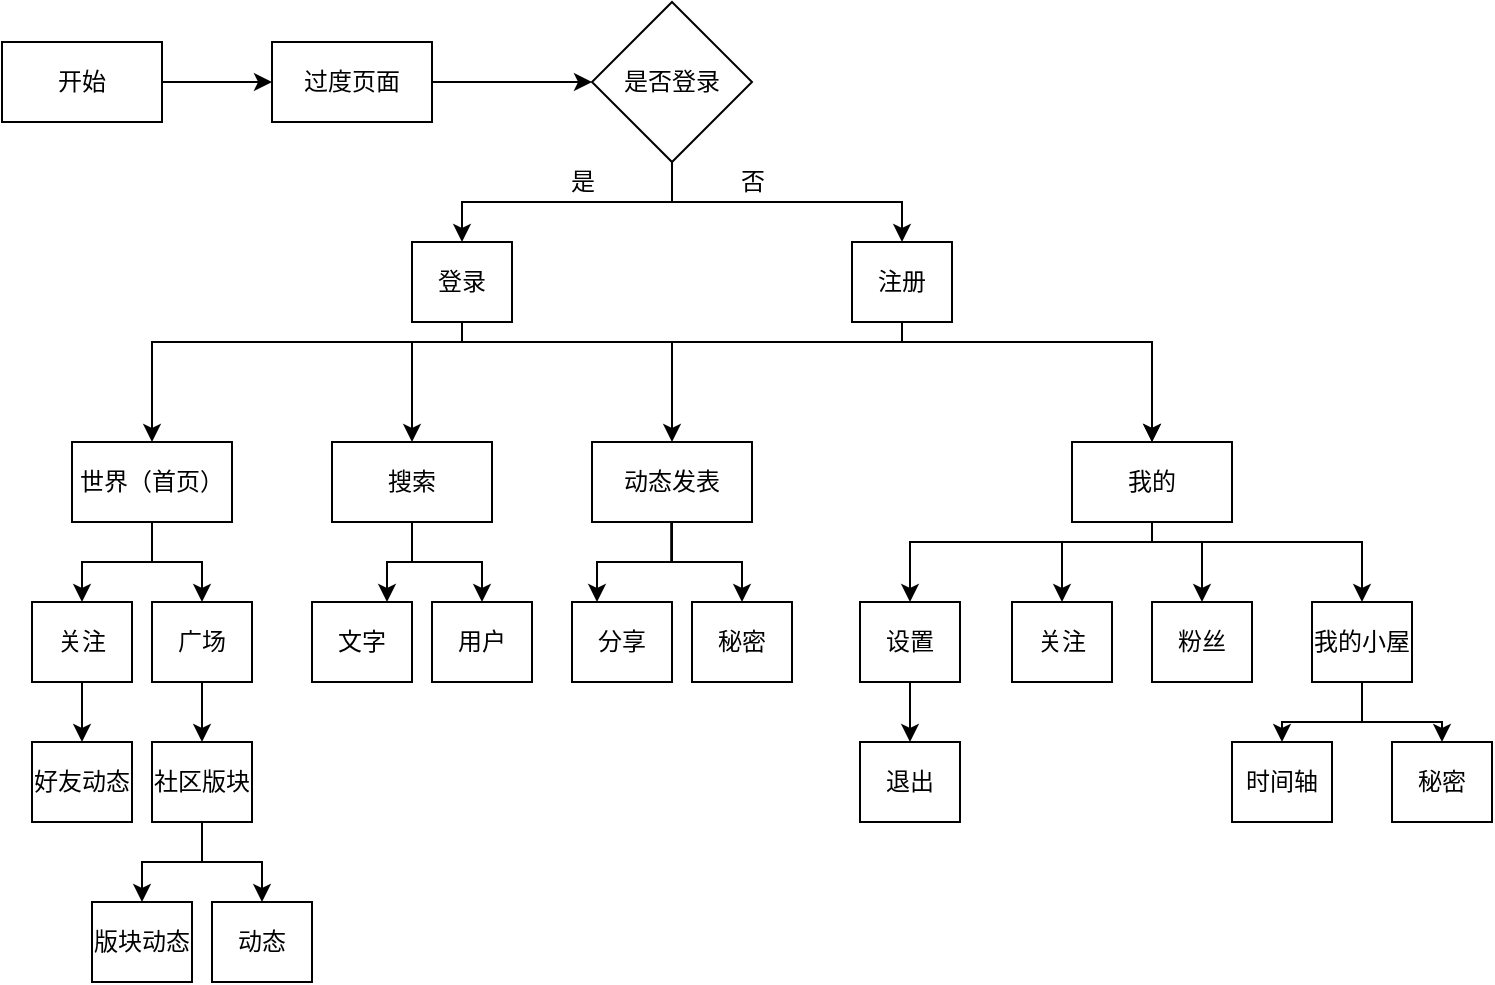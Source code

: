 <mxfile version="12.9.10" type="github" pages="2">
  <diagram id="9JHG0YwPGLlp4J_sVx6B" name="Page-1">
    <mxGraphModel dx="880" dy="577" grid="1" gridSize="10" guides="1" tooltips="1" connect="1" arrows="1" fold="1" page="1" pageScale="1" pageWidth="827" pageHeight="1169" math="0" shadow="0">
      <root>
        <mxCell id="0" />
        <mxCell id="1" parent="0" />
        <mxCell id="_EF181qJnlzV5lathquv-7" style="edgeStyle=orthogonalEdgeStyle;rounded=0;orthogonalLoop=1;jettySize=auto;html=1;entryX=0.75;entryY=0;entryDx=0;entryDy=0;" edge="1" parent="1" source="7LcBtZxE-Kfw0sb23pDX-1" target="7LcBtZxE-Kfw0sb23pDX-15">
          <mxGeometry relative="1" as="geometry" />
        </mxCell>
        <mxCell id="_EF181qJnlzV5lathquv-39" style="edgeStyle=orthogonalEdgeStyle;rounded=0;orthogonalLoop=1;jettySize=auto;html=1;entryX=0.5;entryY=0;entryDx=0;entryDy=0;" edge="1" parent="1" source="7LcBtZxE-Kfw0sb23pDX-1" target="7LcBtZxE-Kfw0sb23pDX-13">
          <mxGeometry relative="1" as="geometry" />
        </mxCell>
        <mxCell id="7LcBtZxE-Kfw0sb23pDX-1" value="搜索" style="rounded=0;whiteSpace=wrap;html=1;" parent="1" vertex="1">
          <mxGeometry x="180" y="350" width="80" height="40" as="geometry" />
        </mxCell>
        <mxCell id="_EF181qJnlzV5lathquv-29" style="edgeStyle=orthogonalEdgeStyle;rounded=0;orthogonalLoop=1;jettySize=auto;html=1;entryX=0.5;entryY=0;entryDx=0;entryDy=0;" edge="1" parent="1" source="7LcBtZxE-Kfw0sb23pDX-2" target="7LcBtZxE-Kfw0sb23pDX-5">
          <mxGeometry relative="1" as="geometry">
            <Array as="points">
              <mxPoint x="90" y="410" />
              <mxPoint x="55" y="410" />
            </Array>
          </mxGeometry>
        </mxCell>
        <mxCell id="_EF181qJnlzV5lathquv-30" style="edgeStyle=orthogonalEdgeStyle;rounded=0;orthogonalLoop=1;jettySize=auto;html=1;entryX=0.5;entryY=0;entryDx=0;entryDy=0;" edge="1" parent="1" source="7LcBtZxE-Kfw0sb23pDX-2" target="7LcBtZxE-Kfw0sb23pDX-6">
          <mxGeometry relative="1" as="geometry" />
        </mxCell>
        <mxCell id="7LcBtZxE-Kfw0sb23pDX-2" value="世界（首页）" style="rounded=0;whiteSpace=wrap;html=1;" parent="1" vertex="1">
          <mxGeometry x="50" y="350" width="80" height="40" as="geometry" />
        </mxCell>
        <mxCell id="_EF181qJnlzV5lathquv-8" style="edgeStyle=orthogonalEdgeStyle;rounded=0;orthogonalLoop=1;jettySize=auto;html=1;entryX=0.25;entryY=0;entryDx=0;entryDy=0;" edge="1" parent="1" source="7LcBtZxE-Kfw0sb23pDX-3" target="7LcBtZxE-Kfw0sb23pDX-18">
          <mxGeometry relative="1" as="geometry" />
        </mxCell>
        <mxCell id="_EF181qJnlzV5lathquv-40" style="edgeStyle=orthogonalEdgeStyle;rounded=0;orthogonalLoop=1;jettySize=auto;html=1;entryX=0.5;entryY=0;entryDx=0;entryDy=0;" edge="1" parent="1" source="7LcBtZxE-Kfw0sb23pDX-3" target="7LcBtZxE-Kfw0sb23pDX-23">
          <mxGeometry relative="1" as="geometry" />
        </mxCell>
        <mxCell id="7LcBtZxE-Kfw0sb23pDX-3" value="动态发表" style="rounded=0;whiteSpace=wrap;html=1;" parent="1" vertex="1">
          <mxGeometry x="310" y="350" width="80" height="40" as="geometry" />
        </mxCell>
        <mxCell id="_EF181qJnlzV5lathquv-41" style="edgeStyle=orthogonalEdgeStyle;rounded=0;orthogonalLoop=1;jettySize=auto;html=1;entryX=0.5;entryY=0;entryDx=0;entryDy=0;" edge="1" parent="1" source="7LcBtZxE-Kfw0sb23pDX-4" target="7LcBtZxE-Kfw0sb23pDX-25">
          <mxGeometry relative="1" as="geometry">
            <Array as="points">
              <mxPoint x="590" y="400" />
              <mxPoint x="469" y="400" />
            </Array>
          </mxGeometry>
        </mxCell>
        <mxCell id="_EF181qJnlzV5lathquv-42" style="edgeStyle=orthogonalEdgeStyle;rounded=0;orthogonalLoop=1;jettySize=auto;html=1;entryX=0.5;entryY=0;entryDx=0;entryDy=0;" edge="1" parent="1" source="7LcBtZxE-Kfw0sb23pDX-4" target="7LcBtZxE-Kfw0sb23pDX-26">
          <mxGeometry relative="1" as="geometry">
            <Array as="points">
              <mxPoint x="590" y="400" />
              <mxPoint x="545" y="400" />
            </Array>
          </mxGeometry>
        </mxCell>
        <mxCell id="_EF181qJnlzV5lathquv-43" style="edgeStyle=orthogonalEdgeStyle;rounded=0;orthogonalLoop=1;jettySize=auto;html=1;entryX=0.5;entryY=0;entryDx=0;entryDy=0;" edge="1" parent="1" source="7LcBtZxE-Kfw0sb23pDX-4" target="7LcBtZxE-Kfw0sb23pDX-29">
          <mxGeometry relative="1" as="geometry">
            <Array as="points">
              <mxPoint x="590" y="400" />
              <mxPoint x="615" y="400" />
            </Array>
          </mxGeometry>
        </mxCell>
        <mxCell id="_EF181qJnlzV5lathquv-44" style="edgeStyle=orthogonalEdgeStyle;rounded=0;orthogonalLoop=1;jettySize=auto;html=1;entryX=0.5;entryY=0;entryDx=0;entryDy=0;" edge="1" parent="1" source="7LcBtZxE-Kfw0sb23pDX-4" target="7LcBtZxE-Kfw0sb23pDX-30">
          <mxGeometry relative="1" as="geometry">
            <Array as="points">
              <mxPoint x="590" y="400" />
              <mxPoint x="695" y="400" />
            </Array>
          </mxGeometry>
        </mxCell>
        <mxCell id="7LcBtZxE-Kfw0sb23pDX-4" value="我的" style="rounded=0;whiteSpace=wrap;html=1;" parent="1" vertex="1">
          <mxGeometry x="550" y="350" width="80" height="40" as="geometry" />
        </mxCell>
        <mxCell id="_EF181qJnlzV5lathquv-35" style="edgeStyle=orthogonalEdgeStyle;rounded=0;orthogonalLoop=1;jettySize=auto;html=1;entryX=0.5;entryY=0;entryDx=0;entryDy=0;" edge="1" parent="1" source="7LcBtZxE-Kfw0sb23pDX-5" target="7LcBtZxE-Kfw0sb23pDX-9">
          <mxGeometry relative="1" as="geometry" />
        </mxCell>
        <mxCell id="7LcBtZxE-Kfw0sb23pDX-5" value="关注" style="rounded=0;whiteSpace=wrap;html=1;" parent="1" vertex="1">
          <mxGeometry x="30" y="430" width="50" height="40" as="geometry" />
        </mxCell>
        <mxCell id="_EF181qJnlzV5lathquv-36" style="edgeStyle=orthogonalEdgeStyle;rounded=0;orthogonalLoop=1;jettySize=auto;html=1;entryX=0.5;entryY=0;entryDx=0;entryDy=0;" edge="1" parent="1" source="7LcBtZxE-Kfw0sb23pDX-6" target="7LcBtZxE-Kfw0sb23pDX-11">
          <mxGeometry relative="1" as="geometry" />
        </mxCell>
        <mxCell id="7LcBtZxE-Kfw0sb23pDX-6" value="广场" style="rounded=0;whiteSpace=wrap;html=1;" parent="1" vertex="1">
          <mxGeometry x="90" y="430" width="50" height="40" as="geometry" />
        </mxCell>
        <mxCell id="7LcBtZxE-Kfw0sb23pDX-9" value="好友动态" style="rounded=0;whiteSpace=wrap;html=1;" parent="1" vertex="1">
          <mxGeometry x="30" y="500" width="50" height="40" as="geometry" />
        </mxCell>
        <mxCell id="_EF181qJnlzV5lathquv-37" style="edgeStyle=orthogonalEdgeStyle;rounded=0;orthogonalLoop=1;jettySize=auto;html=1;entryX=0.5;entryY=0;entryDx=0;entryDy=0;" edge="1" parent="1" source="7LcBtZxE-Kfw0sb23pDX-11" target="7LcBtZxE-Kfw0sb23pDX-14">
          <mxGeometry relative="1" as="geometry" />
        </mxCell>
        <mxCell id="_EF181qJnlzV5lathquv-38" style="edgeStyle=orthogonalEdgeStyle;rounded=0;orthogonalLoop=1;jettySize=auto;html=1;entryX=0.5;entryY=0;entryDx=0;entryDy=0;" edge="1" parent="1" source="7LcBtZxE-Kfw0sb23pDX-11" target="7LcBtZxE-Kfw0sb23pDX-16">
          <mxGeometry relative="1" as="geometry" />
        </mxCell>
        <mxCell id="7LcBtZxE-Kfw0sb23pDX-11" value="社区版块" style="rounded=0;whiteSpace=wrap;html=1;" parent="1" vertex="1">
          <mxGeometry x="90" y="500" width="50" height="40" as="geometry" />
        </mxCell>
        <mxCell id="7LcBtZxE-Kfw0sb23pDX-13" value="用户" style="rounded=0;whiteSpace=wrap;html=1;" parent="1" vertex="1">
          <mxGeometry x="230" y="430" width="50" height="40" as="geometry" />
        </mxCell>
        <mxCell id="7LcBtZxE-Kfw0sb23pDX-14" value="版块动态" style="rounded=0;whiteSpace=wrap;html=1;" parent="1" vertex="1">
          <mxGeometry x="60" y="580" width="50" height="40" as="geometry" />
        </mxCell>
        <mxCell id="7LcBtZxE-Kfw0sb23pDX-15" value="文字&lt;span style=&quot;font-family: monospace ; font-size: 0px&quot;&gt;%3CmxGraphModel%3E%3Croot%3E%3CmxCell%20id%3D%220%22%2F%3E%3CmxCell%20id%3D%221%22%20parent%3D%220%22%2F%3E%3CmxCell%20id%3D%222%22%20value%3D%22%E6%90%9C%E7%B4%A2%22%20style%3D%22rounded%3D0%3BwhiteSpace%3Dwrap%3Bhtml%3D1%3B%22%20vertex%3D%221%22%20parent%3D%221%22%3E%3CmxGeometry%20x%3D%22334%22%20y%3D%22410%22%20width%3D%2280%22%20height%3D%2240%22%20as%3D%22geometry%22%2F%3E%3C%2FmxCell%3E%3C%2Froot%3E%3C%2FmxGraphModel%3E&lt;/span&gt;" style="rounded=0;whiteSpace=wrap;html=1;" parent="1" vertex="1">
          <mxGeometry x="170" y="430" width="50" height="40" as="geometry" />
        </mxCell>
        <mxCell id="7LcBtZxE-Kfw0sb23pDX-16" value="动态" style="rounded=0;whiteSpace=wrap;html=1;" parent="1" vertex="1">
          <mxGeometry x="120" y="580" width="50" height="40" as="geometry" />
        </mxCell>
        <mxCell id="7LcBtZxE-Kfw0sb23pDX-18" value="分享" style="rounded=0;whiteSpace=wrap;html=1;" parent="1" vertex="1">
          <mxGeometry x="300" y="430" width="50" height="40" as="geometry" />
        </mxCell>
        <mxCell id="7LcBtZxE-Kfw0sb23pDX-23" value="秘密" style="rounded=0;whiteSpace=wrap;html=1;" parent="1" vertex="1">
          <mxGeometry x="360" y="430" width="50" height="40" as="geometry" />
        </mxCell>
        <mxCell id="_EF181qJnlzV5lathquv-49" value="" style="edgeStyle=orthogonalEdgeStyle;rounded=0;orthogonalLoop=1;jettySize=auto;html=1;" edge="1" parent="1" source="7LcBtZxE-Kfw0sb23pDX-25" target="_EF181qJnlzV5lathquv-48">
          <mxGeometry relative="1" as="geometry" />
        </mxCell>
        <mxCell id="7LcBtZxE-Kfw0sb23pDX-25" value="设置" style="rounded=0;whiteSpace=wrap;html=1;" parent="1" vertex="1">
          <mxGeometry x="444" y="430" width="50" height="40" as="geometry" />
        </mxCell>
        <mxCell id="_EF181qJnlzV5lathquv-48" value="退出" style="rounded=0;whiteSpace=wrap;html=1;" vertex="1" parent="1">
          <mxGeometry x="444" y="500" width="50" height="40" as="geometry" />
        </mxCell>
        <mxCell id="7LcBtZxE-Kfw0sb23pDX-26" value="关注" style="rounded=0;whiteSpace=wrap;html=1;" parent="1" vertex="1">
          <mxGeometry x="520" y="430" width="50" height="40" as="geometry" />
        </mxCell>
        <mxCell id="7LcBtZxE-Kfw0sb23pDX-29" value="粉丝" style="rounded=0;whiteSpace=wrap;html=1;" parent="1" vertex="1">
          <mxGeometry x="590" y="430" width="50" height="40" as="geometry" />
        </mxCell>
        <mxCell id="_EF181qJnlzV5lathquv-45" style="edgeStyle=orthogonalEdgeStyle;rounded=0;orthogonalLoop=1;jettySize=auto;html=1;entryX=0.5;entryY=0;entryDx=0;entryDy=0;" edge="1" parent="1" source="7LcBtZxE-Kfw0sb23pDX-30" target="iN-X8D-LXdJQQtMRfMe6-1">
          <mxGeometry relative="1" as="geometry" />
        </mxCell>
        <mxCell id="_EF181qJnlzV5lathquv-46" style="edgeStyle=orthogonalEdgeStyle;rounded=0;orthogonalLoop=1;jettySize=auto;html=1;entryX=0.5;entryY=0;entryDx=0;entryDy=0;" edge="1" parent="1" source="7LcBtZxE-Kfw0sb23pDX-30" target="7LcBtZxE-Kfw0sb23pDX-33">
          <mxGeometry relative="1" as="geometry" />
        </mxCell>
        <mxCell id="7LcBtZxE-Kfw0sb23pDX-30" value="我的小屋" style="rounded=0;whiteSpace=wrap;html=1;" parent="1" vertex="1">
          <mxGeometry x="670" y="430" width="50" height="40" as="geometry" />
        </mxCell>
        <mxCell id="7LcBtZxE-Kfw0sb23pDX-33" value="时间轴" style="rounded=0;whiteSpace=wrap;html=1;" parent="1" vertex="1">
          <mxGeometry x="630" y="500" width="50" height="40" as="geometry" />
        </mxCell>
        <mxCell id="iN-X8D-LXdJQQtMRfMe6-1" value="秘密&lt;br&gt;" style="rounded=0;whiteSpace=wrap;html=1;" parent="1" vertex="1">
          <mxGeometry x="710" y="500" width="50" height="40" as="geometry" />
        </mxCell>
        <mxCell id="iN-X8D-LXdJQQtMRfMe6-2" style="edgeStyle=orthogonalEdgeStyle;rounded=0;orthogonalLoop=1;jettySize=auto;html=1;exitX=0.5;exitY=1;exitDx=0;exitDy=0;" parent="1" edge="1">
          <mxGeometry relative="1" as="geometry">
            <mxPoint x="115" y="480" as="sourcePoint" />
            <mxPoint x="115" y="480" as="targetPoint" />
          </mxGeometry>
        </mxCell>
        <mxCell id="iN-X8D-LXdJQQtMRfMe6-22" value="" style="endArrow=none;html=1;" parent="1" edge="1">
          <mxGeometry width="50" height="50" relative="1" as="geometry">
            <mxPoint x="220" y="390" as="sourcePoint" />
            <mxPoint x="220" y="410" as="targetPoint" />
          </mxGeometry>
        </mxCell>
        <mxCell id="iN-X8D-LXdJQQtMRfMe6-25" value="" style="endArrow=none;html=1;" parent="1" edge="1">
          <mxGeometry width="50" height="50" relative="1" as="geometry">
            <mxPoint x="349.6" y="390" as="sourcePoint" />
            <mxPoint x="349.6" y="410" as="targetPoint" />
          </mxGeometry>
        </mxCell>
        <mxCell id="_EF181qJnlzV5lathquv-17" style="edgeStyle=orthogonalEdgeStyle;rounded=0;orthogonalLoop=1;jettySize=auto;html=1;entryX=0;entryY=0.5;entryDx=0;entryDy=0;" edge="1" parent="1" source="_EF181qJnlzV5lathquv-11" target="_EF181qJnlzV5lathquv-12">
          <mxGeometry relative="1" as="geometry" />
        </mxCell>
        <mxCell id="_EF181qJnlzV5lathquv-11" value="开始" style="rounded=0;whiteSpace=wrap;html=1;" vertex="1" parent="1">
          <mxGeometry x="15" y="150" width="80" height="40" as="geometry" />
        </mxCell>
        <mxCell id="_EF181qJnlzV5lathquv-18" style="edgeStyle=orthogonalEdgeStyle;rounded=0;orthogonalLoop=1;jettySize=auto;html=1;entryX=0;entryY=0.5;entryDx=0;entryDy=0;" edge="1" parent="1" source="_EF181qJnlzV5lathquv-12" target="_EF181qJnlzV5lathquv-13">
          <mxGeometry relative="1" as="geometry" />
        </mxCell>
        <mxCell id="_EF181qJnlzV5lathquv-12" value="过度页面" style="rounded=0;whiteSpace=wrap;html=1;" vertex="1" parent="1">
          <mxGeometry x="150" y="150" width="80" height="40" as="geometry" />
        </mxCell>
        <mxCell id="_EF181qJnlzV5lathquv-19" style="edgeStyle=orthogonalEdgeStyle;rounded=0;orthogonalLoop=1;jettySize=auto;html=1;entryX=0.5;entryY=0;entryDx=0;entryDy=0;" edge="1" parent="1" source="_EF181qJnlzV5lathquv-13" target="_EF181qJnlzV5lathquv-16">
          <mxGeometry relative="1" as="geometry">
            <Array as="points">
              <mxPoint x="350" y="230" />
              <mxPoint x="245" y="230" />
            </Array>
          </mxGeometry>
        </mxCell>
        <mxCell id="_EF181qJnlzV5lathquv-20" style="edgeStyle=orthogonalEdgeStyle;rounded=0;orthogonalLoop=1;jettySize=auto;html=1;" edge="1" parent="1" source="_EF181qJnlzV5lathquv-13" target="_EF181qJnlzV5lathquv-15">
          <mxGeometry relative="1" as="geometry">
            <Array as="points">
              <mxPoint x="350" y="230" />
              <mxPoint x="465" y="230" />
            </Array>
          </mxGeometry>
        </mxCell>
        <mxCell id="_EF181qJnlzV5lathquv-23" value="否" style="text;html=1;align=center;verticalAlign=middle;resizable=0;points=[];" vertex="1" connectable="0" parent="_EF181qJnlzV5lathquv-20">
          <mxGeometry x="-0.252" y="-4" relative="1" as="geometry">
            <mxPoint x="2" y="-14" as="offset" />
          </mxGeometry>
        </mxCell>
        <mxCell id="_EF181qJnlzV5lathquv-13" value="是否登录" style="rhombus;whiteSpace=wrap;html=1;" vertex="1" parent="1">
          <mxGeometry x="310" y="130" width="80" height="80" as="geometry" />
        </mxCell>
        <mxCell id="_EF181qJnlzV5lathquv-51" style="edgeStyle=orthogonalEdgeStyle;rounded=0;orthogonalLoop=1;jettySize=auto;html=1;entryX=0.5;entryY=0;entryDx=0;entryDy=0;" edge="1" parent="1" source="_EF181qJnlzV5lathquv-15" target="7LcBtZxE-Kfw0sb23pDX-4">
          <mxGeometry relative="1" as="geometry">
            <Array as="points">
              <mxPoint x="465" y="300" />
              <mxPoint x="590" y="300" />
            </Array>
          </mxGeometry>
        </mxCell>
        <mxCell id="_EF181qJnlzV5lathquv-15" value="注册" style="rounded=0;whiteSpace=wrap;html=1;" vertex="1" parent="1">
          <mxGeometry x="440" y="250" width="50" height="40" as="geometry" />
        </mxCell>
        <mxCell id="_EF181qJnlzV5lathquv-24" style="edgeStyle=orthogonalEdgeStyle;rounded=0;orthogonalLoop=1;jettySize=auto;html=1;entryX=0.5;entryY=0;entryDx=0;entryDy=0;" edge="1" parent="1" source="_EF181qJnlzV5lathquv-16" target="7LcBtZxE-Kfw0sb23pDX-2">
          <mxGeometry relative="1" as="geometry">
            <mxPoint x="60" y="360" as="targetPoint" />
            <Array as="points">
              <mxPoint x="245" y="300" />
              <mxPoint x="90" y="300" />
            </Array>
          </mxGeometry>
        </mxCell>
        <mxCell id="_EF181qJnlzV5lathquv-25" style="edgeStyle=orthogonalEdgeStyle;rounded=0;orthogonalLoop=1;jettySize=auto;html=1;entryX=0.5;entryY=0;entryDx=0;entryDy=0;" edge="1" parent="1" source="_EF181qJnlzV5lathquv-16" target="7LcBtZxE-Kfw0sb23pDX-1">
          <mxGeometry relative="1" as="geometry">
            <Array as="points">
              <mxPoint x="245" y="300" />
              <mxPoint x="220" y="300" />
            </Array>
          </mxGeometry>
        </mxCell>
        <mxCell id="_EF181qJnlzV5lathquv-26" style="edgeStyle=orthogonalEdgeStyle;rounded=0;orthogonalLoop=1;jettySize=auto;html=1;entryX=0.5;entryY=0;entryDx=0;entryDy=0;" edge="1" parent="1" source="_EF181qJnlzV5lathquv-16" target="7LcBtZxE-Kfw0sb23pDX-3">
          <mxGeometry relative="1" as="geometry">
            <Array as="points">
              <mxPoint x="245" y="300" />
              <mxPoint x="350" y="300" />
            </Array>
          </mxGeometry>
        </mxCell>
        <mxCell id="_EF181qJnlzV5lathquv-27" style="edgeStyle=orthogonalEdgeStyle;rounded=0;orthogonalLoop=1;jettySize=auto;html=1;" edge="1" parent="1" source="_EF181qJnlzV5lathquv-16" target="7LcBtZxE-Kfw0sb23pDX-4">
          <mxGeometry relative="1" as="geometry">
            <Array as="points">
              <mxPoint x="245" y="300" />
              <mxPoint x="590" y="300" />
            </Array>
          </mxGeometry>
        </mxCell>
        <mxCell id="_EF181qJnlzV5lathquv-16" value="登录" style="rounded=0;whiteSpace=wrap;html=1;" vertex="1" parent="1">
          <mxGeometry x="220" y="250" width="50" height="40" as="geometry" />
        </mxCell>
        <mxCell id="_EF181qJnlzV5lathquv-21" value="是" style="text;html=1;align=center;verticalAlign=middle;resizable=0;points=[];autosize=1;" vertex="1" parent="1">
          <mxGeometry x="290" y="210" width="30" height="20" as="geometry" />
        </mxCell>
      </root>
    </mxGraphModel>
  </diagram>
  <diagram id="u4ZTwsBJ5_N5W0R2tz7c" name="Page-2">
    <mxGraphModel dx="880" dy="577" grid="1" gridSize="10" guides="1" tooltips="1" connect="1" arrows="1" fold="1" page="1" pageScale="1" pageWidth="827" pageHeight="1169" math="0" shadow="0">
      <root>
        <mxCell id="Yh_3JUXB1_f6c3sNhh7D-0" />
        <mxCell id="Yh_3JUXB1_f6c3sNhh7D-1" parent="Yh_3JUXB1_f6c3sNhh7D-0" />
      </root>
    </mxGraphModel>
  </diagram>
</mxfile>
